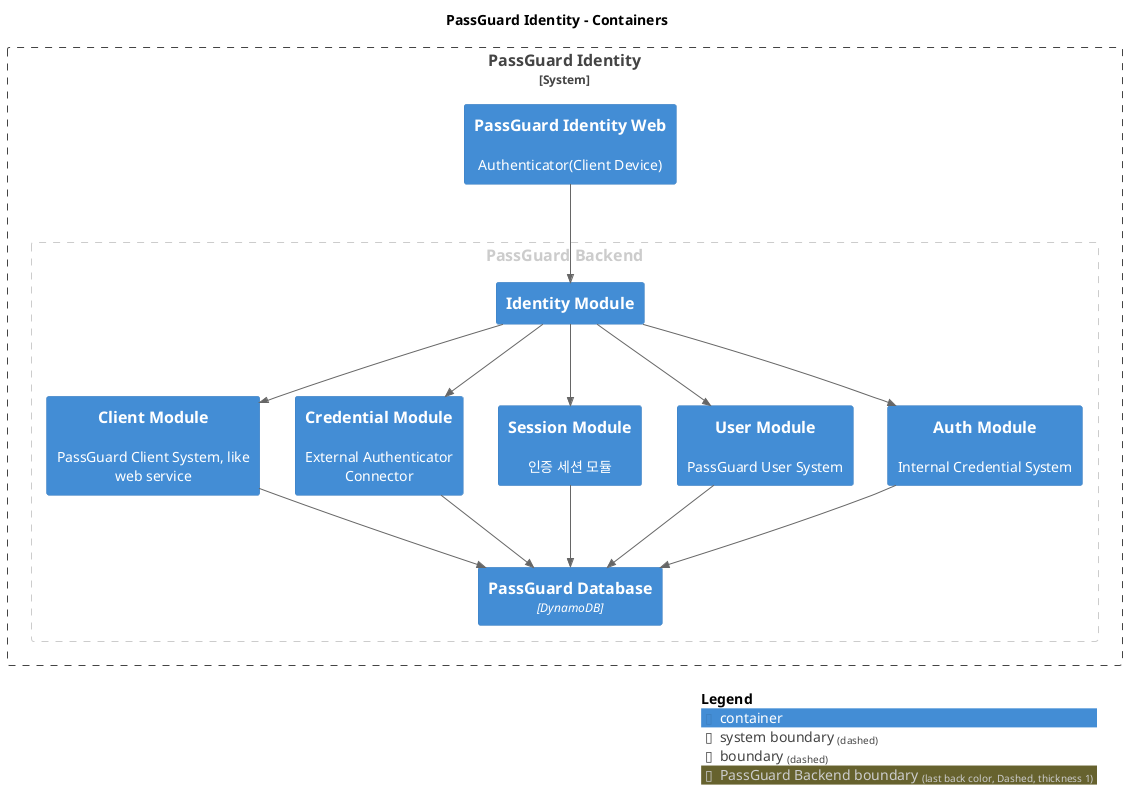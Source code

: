 @startuml
set separator none
title PassGuard Identity - Containers

top to bottom direction

!include <C4/C4>
!include <C4/C4_Context>
!include <C4/C4_Container>

System_Boundary("PassGuardIdentity_boundary", "PassGuard Identity", $tags="") {
  AddBoundaryTag("PassGuard Backend", $borderColor="#cccccc", $fontColor="#cccccc", $borderStyle="Dashed", $borderThickness="1")
  Boundary(group_1, "PassGuard Backend", $tags="PassGuard Backend") {
    Container(PassGuardIdentity.ClientModule, "Client Module", $techn="", $descr="PassGuard Client System, like web service", $tags="", $link="")
    Container(PassGuardIdentity.CredentialModule, "Credential Module", $techn="", $descr="External Authenticator Connector", $tags="", $link="")
    Container(PassGuardIdentity.SessionModule, "Session Module", $techn="", $descr="인증 세션 모듈", $tags="", $link="")
    Container(PassGuardIdentity.UserModule, "User Module", $techn="", $descr="PassGuard User System", $tags="", $link="")
    Container(PassGuardIdentity.PassGuardDatabase, "PassGuard Database", $techn="DynamoDB", $descr="", $tags="", $link="")
    Container(PassGuardIdentity.IdentityModule, "Identity Module", $techn="", $descr="", $tags="", $link="")
    Container(PassGuardIdentity.AuthModule, "Auth Module", $techn="", $descr="Internal Credential System", $tags="", $link="")
  }

  Container(PassGuardIdentity.PassGuardIdentityWeb, "PassGuard Identity Web", $techn="", $descr="Authenticator(Client Device)", $tags="", $link="")
}

Rel(PassGuardIdentity.PassGuardIdentityWeb, PassGuardIdentity.IdentityModule, "", $techn="", $tags="", $link="")
Rel(PassGuardIdentity.IdentityModule, PassGuardIdentity.AuthModule, "", $techn="", $tags="", $link="")
Rel(PassGuardIdentity.IdentityModule, PassGuardIdentity.ClientModule, "", $techn="", $tags="", $link="")
Rel(PassGuardIdentity.IdentityModule, PassGuardIdentity.UserModule, "", $techn="", $tags="", $link="")
Rel(PassGuardIdentity.IdentityModule, PassGuardIdentity.SessionModule, "", $techn="", $tags="", $link="")
Rel(PassGuardIdentity.IdentityModule, PassGuardIdentity.CredentialModule, "", $techn="", $tags="", $link="")
Rel(PassGuardIdentity.AuthModule, PassGuardIdentity.PassGuardDatabase, "", $techn="", $tags="", $link="")
Rel(PassGuardIdentity.ClientModule, PassGuardIdentity.PassGuardDatabase, "", $techn="", $tags="", $link="")
Rel(PassGuardIdentity.UserModule, PassGuardIdentity.PassGuardDatabase, "", $techn="", $tags="", $link="")
Rel(PassGuardIdentity.CredentialModule, PassGuardIdentity.PassGuardDatabase, "", $techn="", $tags="", $link="")
Rel(PassGuardIdentity.SessionModule, PassGuardIdentity.PassGuardDatabase, "", $techn="", $tags="", $link="")

SHOW_LEGEND(true)
@enduml